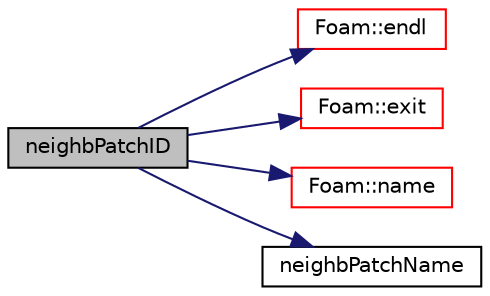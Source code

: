 digraph "neighbPatchID"
{
  bgcolor="transparent";
  edge [fontname="Helvetica",fontsize="10",labelfontname="Helvetica",labelfontsize="10"];
  node [fontname="Helvetica",fontsize="10",shape=record];
  rankdir="LR";
  Node884 [label="neighbPatchID",height=0.2,width=0.4,color="black", fillcolor="grey75", style="filled", fontcolor="black"];
  Node884 -> Node885 [color="midnightblue",fontsize="10",style="solid",fontname="Helvetica"];
  Node885 [label="Foam::endl",height=0.2,width=0.4,color="red",URL="$a21851.html#a2db8fe02a0d3909e9351bb4275b23ce4",tooltip="Add newline and flush stream. "];
  Node884 -> Node887 [color="midnightblue",fontsize="10",style="solid",fontname="Helvetica"];
  Node887 [label="Foam::exit",height=0.2,width=0.4,color="red",URL="$a21851.html#a06ca7250d8e89caf05243ec094843642"];
  Node884 -> Node934 [color="midnightblue",fontsize="10",style="solid",fontname="Helvetica"];
  Node934 [label="Foam::name",height=0.2,width=0.4,color="red",URL="$a21851.html#adcb0df2bd4953cb6bb390272d8263c3a",tooltip="Return a string representation of a complex. "];
  Node884 -> Node937 [color="midnightblue",fontsize="10",style="solid",fontname="Helvetica"];
  Node937 [label="neighbPatchName",height=0.2,width=0.4,color="black",URL="$a28589.html#a1ead4b5b090c3b93bd27d242080dce76",tooltip="Neighbour patch name. "];
}
